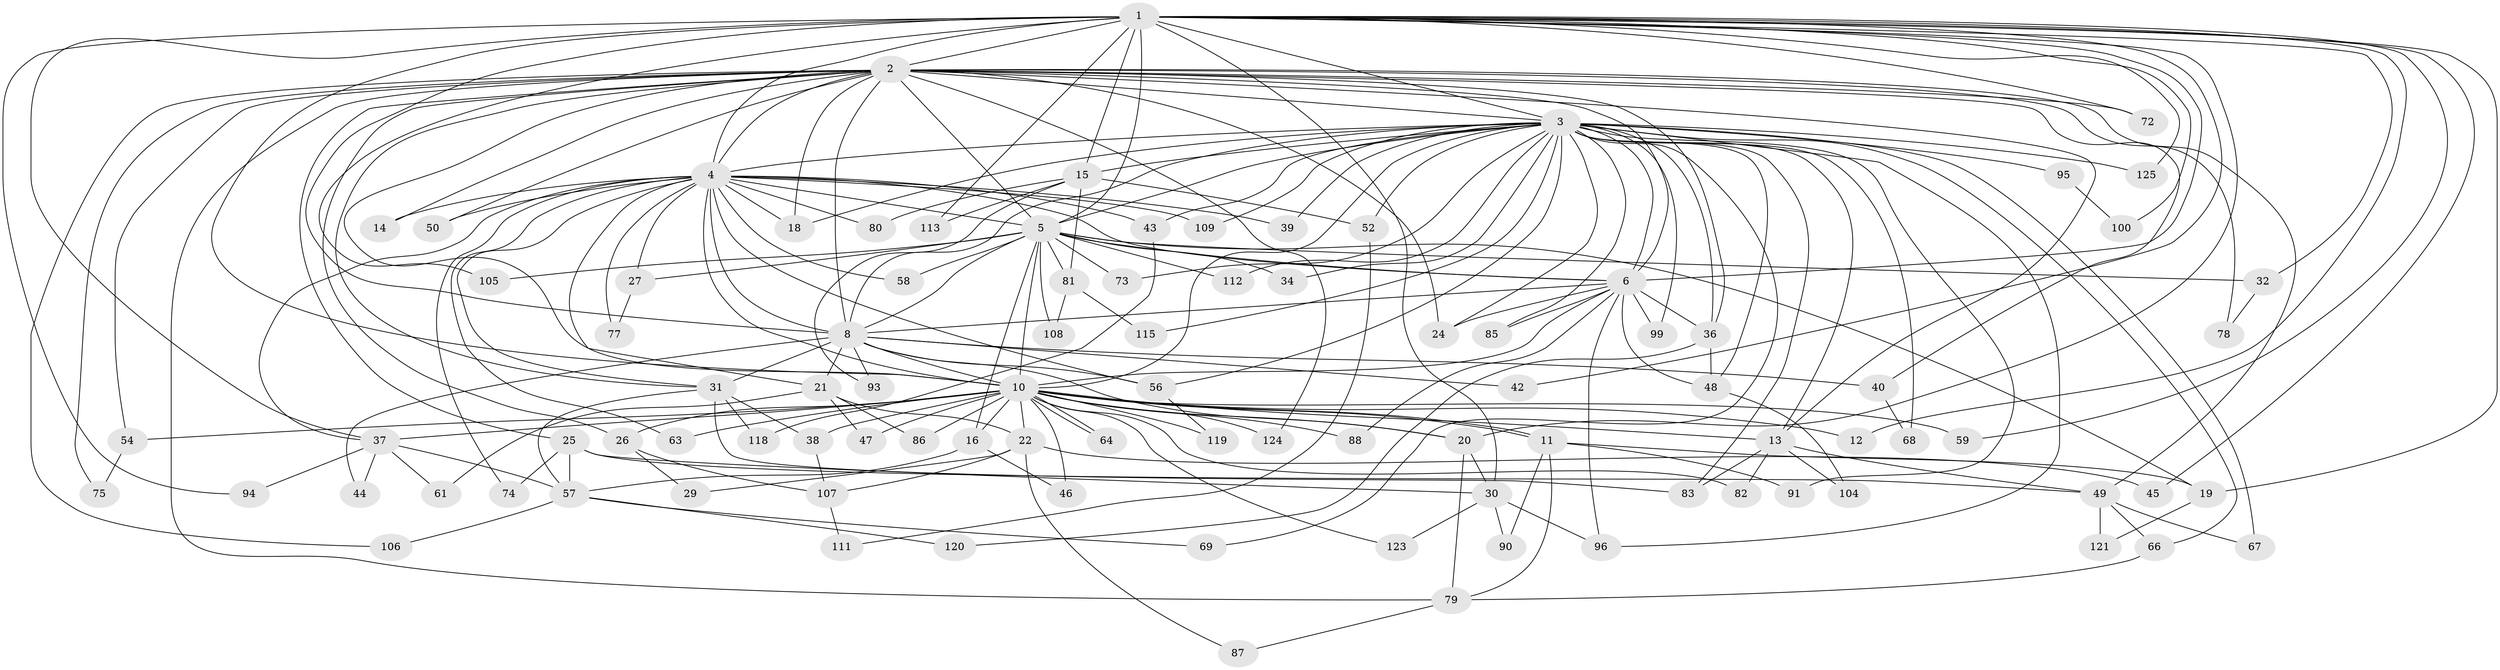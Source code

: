 // Generated by graph-tools (version 1.1) at 2025/23/03/03/25 07:23:38]
// undirected, 95 vertices, 219 edges
graph export_dot {
graph [start="1"]
  node [color=gray90,style=filled];
  1 [super="+9"];
  2 [super="+7"];
  3 [super="+35"];
  4 [super="+17"];
  5 [super="+65"];
  6 [super="+33"];
  8 [super="+55"];
  10 [super="+53"];
  11;
  12;
  13 [super="+28"];
  14;
  15 [super="+122"];
  16 [super="+62"];
  18 [super="+71"];
  19 [super="+76"];
  20 [super="+23"];
  21;
  22;
  24 [super="+92"];
  25 [super="+84"];
  26;
  27;
  29;
  30 [super="+97"];
  31 [super="+60"];
  32;
  34;
  36 [super="+103"];
  37 [super="+114"];
  38 [super="+41"];
  39;
  40;
  42;
  43;
  44;
  45;
  46;
  47;
  48 [super="+102"];
  49 [super="+51"];
  50;
  52;
  54 [super="+101"];
  56 [super="+70"];
  57 [super="+89"];
  58;
  59;
  61;
  63;
  64;
  66 [super="+117"];
  67;
  68;
  69;
  72;
  73;
  74;
  75;
  77;
  78;
  79 [super="+110"];
  80;
  81;
  82;
  83 [super="+98"];
  85;
  86;
  87;
  88;
  90;
  91 [super="+126"];
  93;
  94;
  95;
  96;
  99;
  100;
  104;
  105;
  106;
  107 [super="+116"];
  108;
  109;
  111;
  112;
  113;
  115;
  118;
  119;
  120;
  121;
  123;
  124;
  125;
  1 -- 2 [weight=4];
  1 -- 3 [weight=2];
  1 -- 4 [weight=2];
  1 -- 5 [weight=2];
  1 -- 6 [weight=2];
  1 -- 8 [weight=2];
  1 -- 10 [weight=2];
  1 -- 19;
  1 -- 42;
  1 -- 94;
  1 -- 100;
  1 -- 105;
  1 -- 125;
  1 -- 72;
  1 -- 12;
  1 -- 15 [weight=2];
  1 -- 30;
  1 -- 32;
  1 -- 45;
  1 -- 113;
  1 -- 59;
  1 -- 37;
  1 -- 20;
  2 -- 3 [weight=2];
  2 -- 4 [weight=3];
  2 -- 5 [weight=3];
  2 -- 6 [weight=2];
  2 -- 8 [weight=2];
  2 -- 10 [weight=3];
  2 -- 31;
  2 -- 54 [weight=2];
  2 -- 72;
  2 -- 79;
  2 -- 75;
  2 -- 13;
  2 -- 14;
  2 -- 78;
  2 -- 24;
  2 -- 25;
  2 -- 26;
  2 -- 40;
  2 -- 106;
  2 -- 49;
  2 -- 50;
  2 -- 124;
  2 -- 36;
  2 -- 18;
  3 -- 4;
  3 -- 5;
  3 -- 6;
  3 -- 8;
  3 -- 10;
  3 -- 13;
  3 -- 15;
  3 -- 18;
  3 -- 24;
  3 -- 34 [weight=2];
  3 -- 36;
  3 -- 39;
  3 -- 43;
  3 -- 52;
  3 -- 56;
  3 -- 66;
  3 -- 67;
  3 -- 68;
  3 -- 85;
  3 -- 95 [weight=2];
  3 -- 96;
  3 -- 109;
  3 -- 112;
  3 -- 115;
  3 -- 125;
  3 -- 83;
  3 -- 99;
  3 -- 69;
  3 -- 73;
  3 -- 91 [weight=2];
  3 -- 48;
  4 -- 5;
  4 -- 6;
  4 -- 8;
  4 -- 10;
  4 -- 14;
  4 -- 18;
  4 -- 21;
  4 -- 27;
  4 -- 31;
  4 -- 37;
  4 -- 39;
  4 -- 43;
  4 -- 50;
  4 -- 56;
  4 -- 58;
  4 -- 63;
  4 -- 74;
  4 -- 77;
  4 -- 80;
  4 -- 109;
  5 -- 6;
  5 -- 8;
  5 -- 10;
  5 -- 16 [weight=2];
  5 -- 19;
  5 -- 27;
  5 -- 32;
  5 -- 34;
  5 -- 58;
  5 -- 73;
  5 -- 81;
  5 -- 105;
  5 -- 108;
  5 -- 112;
  6 -- 8 [weight=2];
  6 -- 10;
  6 -- 36;
  6 -- 96;
  6 -- 99;
  6 -- 48;
  6 -- 85;
  6 -- 88;
  6 -- 24;
  8 -- 10;
  8 -- 20;
  8 -- 21;
  8 -- 40;
  8 -- 42;
  8 -- 44;
  8 -- 93;
  8 -- 56;
  8 -- 31;
  10 -- 11;
  10 -- 11;
  10 -- 12;
  10 -- 16;
  10 -- 20;
  10 -- 22;
  10 -- 26;
  10 -- 37;
  10 -- 38 [weight=2];
  10 -- 46;
  10 -- 47;
  10 -- 59;
  10 -- 63;
  10 -- 64;
  10 -- 64;
  10 -- 82;
  10 -- 86;
  10 -- 88;
  10 -- 119;
  10 -- 123;
  10 -- 124;
  10 -- 54;
  10 -- 13;
  11 -- 90;
  11 -- 91;
  11 -- 79;
  11 -- 19;
  13 -- 82;
  13 -- 49;
  13 -- 83;
  13 -- 104;
  15 -- 52;
  15 -- 80;
  15 -- 81;
  15 -- 93;
  15 -- 113;
  16 -- 46;
  16 -- 57;
  19 -- 121;
  20 -- 30;
  20 -- 79;
  21 -- 22;
  21 -- 47;
  21 -- 61;
  21 -- 86;
  22 -- 29;
  22 -- 45;
  22 -- 87;
  22 -- 107;
  25 -- 49;
  25 -- 57;
  25 -- 74;
  25 -- 30;
  26 -- 29;
  26 -- 107;
  27 -- 77;
  30 -- 90;
  30 -- 123;
  30 -- 96;
  31 -- 38;
  31 -- 83;
  31 -- 118;
  31 -- 57;
  32 -- 78;
  36 -- 48;
  36 -- 120;
  37 -- 44;
  37 -- 61;
  37 -- 94;
  37 -- 57;
  38 -- 107;
  40 -- 68;
  43 -- 118;
  48 -- 104;
  49 -- 66;
  49 -- 67;
  49 -- 121;
  52 -- 111;
  54 -- 75;
  56 -- 119;
  57 -- 69;
  57 -- 120;
  57 -- 106;
  66 -- 79;
  79 -- 87;
  81 -- 108;
  81 -- 115;
  95 -- 100;
  107 -- 111;
}
